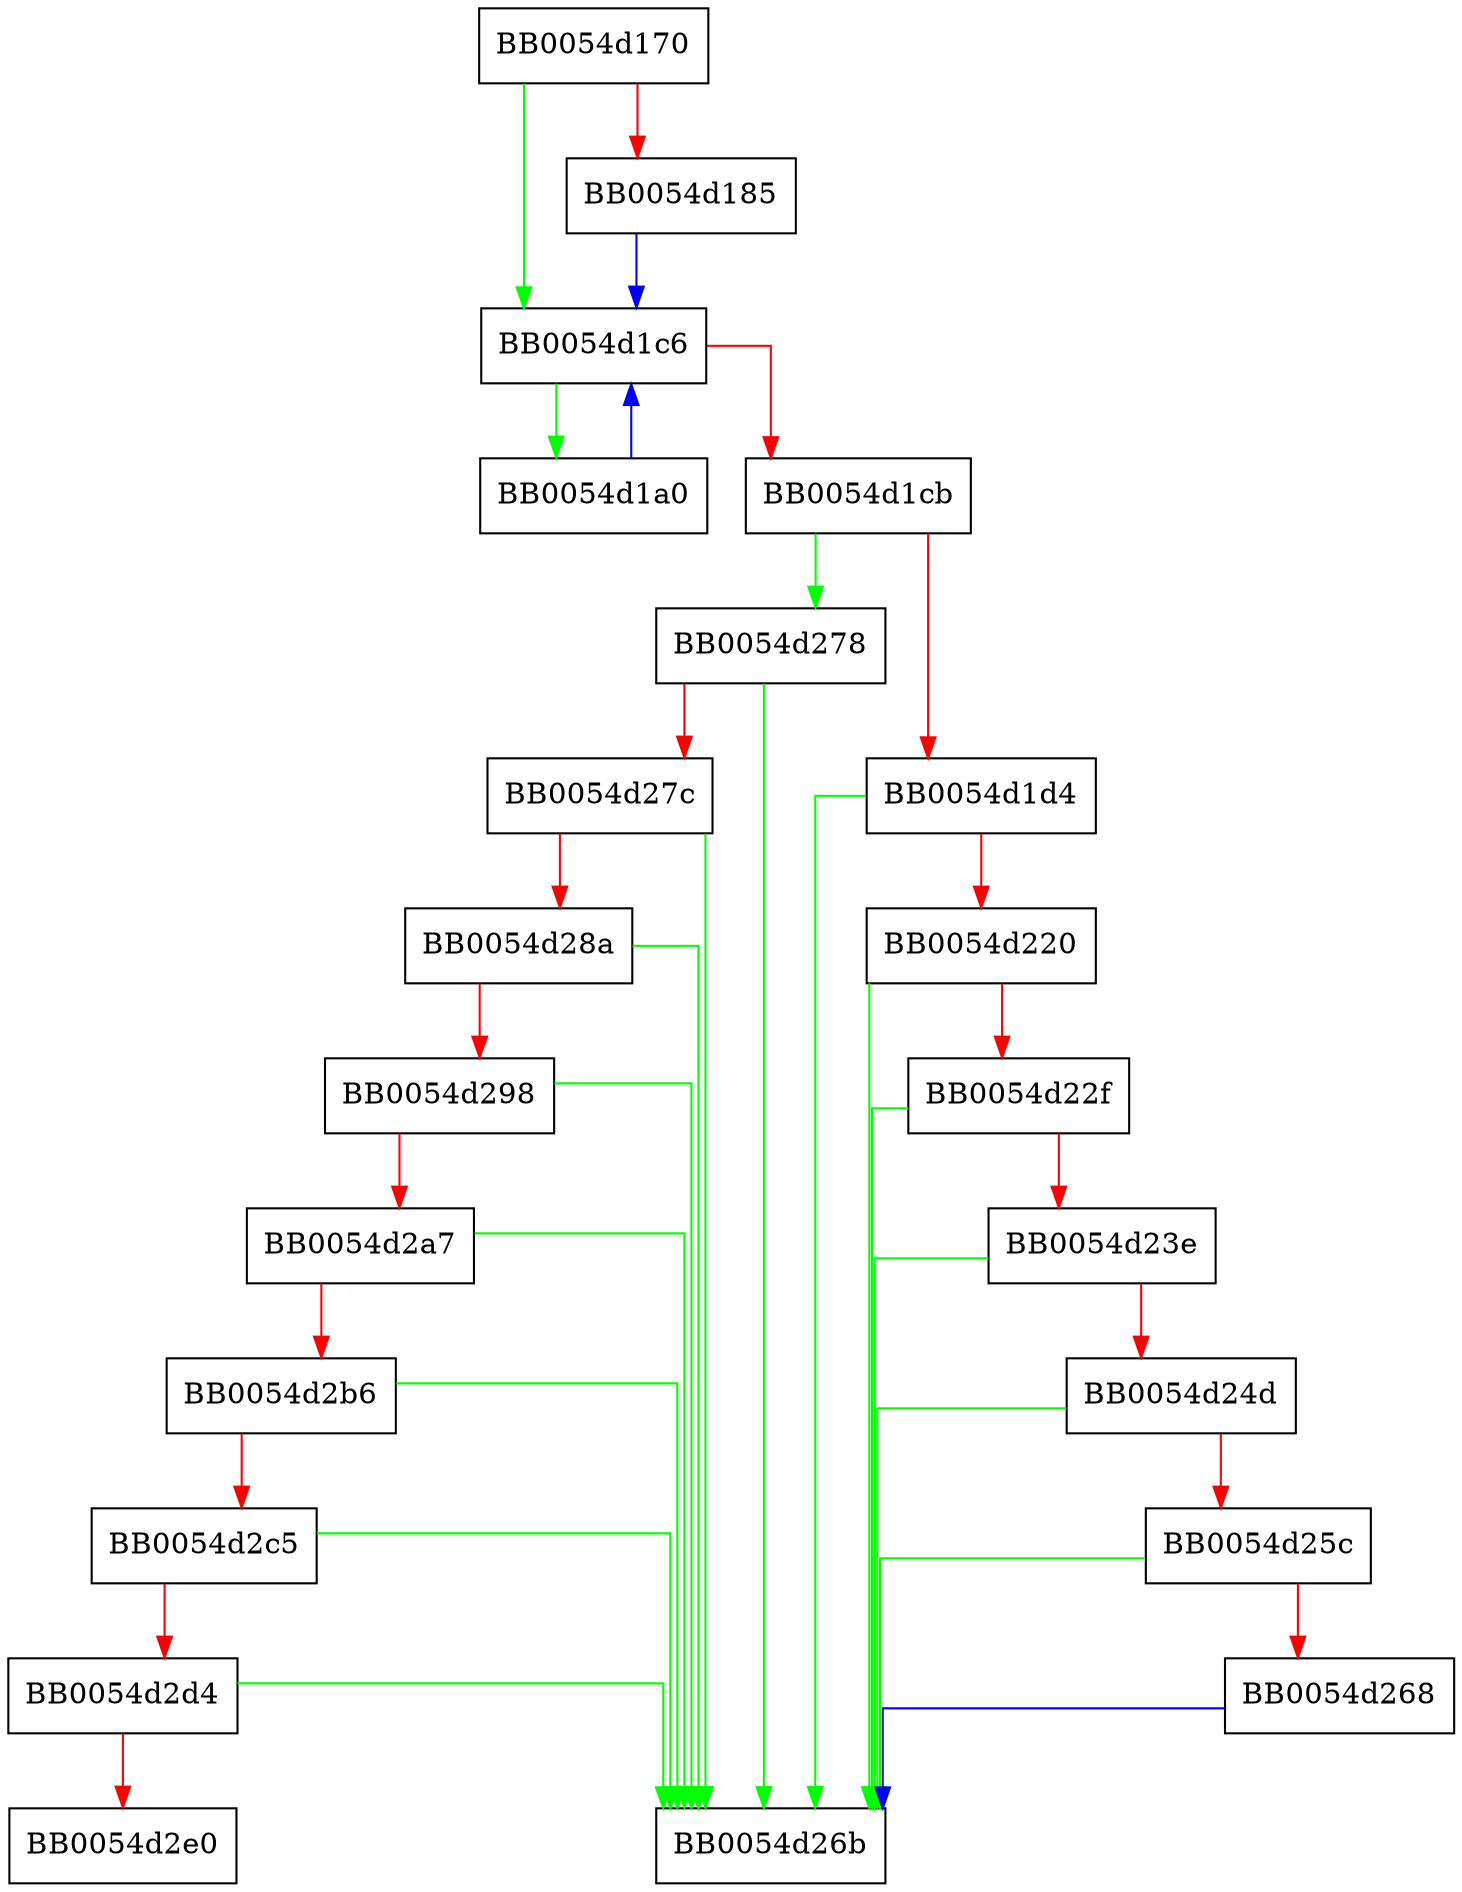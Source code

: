 digraph from_words52 {
  node [shape="box"];
  graph [splines=ortho];
  BB0054d170 -> BB0054d1c6 [color="green"];
  BB0054d170 -> BB0054d185 [color="red"];
  BB0054d185 -> BB0054d1c6 [color="blue"];
  BB0054d1a0 -> BB0054d1c6 [color="blue"];
  BB0054d1c6 -> BB0054d1a0 [color="green"];
  BB0054d1c6 -> BB0054d1cb [color="red"];
  BB0054d1cb -> BB0054d278 [color="green"];
  BB0054d1cb -> BB0054d1d4 [color="red"];
  BB0054d1d4 -> BB0054d26b [color="green"];
  BB0054d1d4 -> BB0054d220 [color="red"];
  BB0054d220 -> BB0054d26b [color="green"];
  BB0054d220 -> BB0054d22f [color="red"];
  BB0054d22f -> BB0054d26b [color="green"];
  BB0054d22f -> BB0054d23e [color="red"];
  BB0054d23e -> BB0054d26b [color="green"];
  BB0054d23e -> BB0054d24d [color="red"];
  BB0054d24d -> BB0054d26b [color="green"];
  BB0054d24d -> BB0054d25c [color="red"];
  BB0054d25c -> BB0054d26b [color="green"];
  BB0054d25c -> BB0054d268 [color="red"];
  BB0054d268 -> BB0054d26b [color="blue"];
  BB0054d278 -> BB0054d26b [color="green"];
  BB0054d278 -> BB0054d27c [color="red"];
  BB0054d27c -> BB0054d26b [color="green"];
  BB0054d27c -> BB0054d28a [color="red"];
  BB0054d28a -> BB0054d26b [color="green"];
  BB0054d28a -> BB0054d298 [color="red"];
  BB0054d298 -> BB0054d26b [color="green"];
  BB0054d298 -> BB0054d2a7 [color="red"];
  BB0054d2a7 -> BB0054d26b [color="green"];
  BB0054d2a7 -> BB0054d2b6 [color="red"];
  BB0054d2b6 -> BB0054d26b [color="green"];
  BB0054d2b6 -> BB0054d2c5 [color="red"];
  BB0054d2c5 -> BB0054d26b [color="green"];
  BB0054d2c5 -> BB0054d2d4 [color="red"];
  BB0054d2d4 -> BB0054d26b [color="green"];
  BB0054d2d4 -> BB0054d2e0 [color="red"];
}